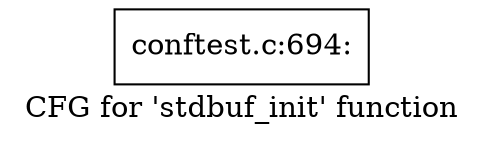 digraph "CFG for 'stdbuf_init' function" {
	label="CFG for 'stdbuf_init' function";

	Node0xd26d020 [shape=record,label="{conftest.c:694:}"];
}
